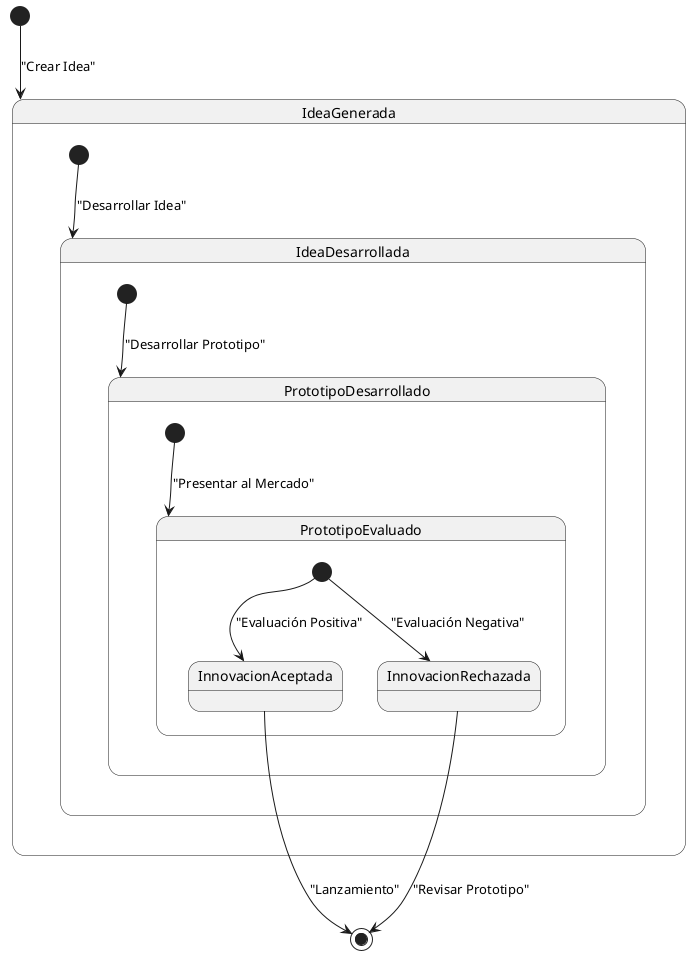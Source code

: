 @startuml
[*] --> IdeaGenerada : "Crear Idea"

state IdeaGenerada {
    [*] --> IdeaDesarrollada : "Desarrollar Idea"
}

state IdeaDesarrollada {
    [*] --> PrototipoDesarrollado : "Desarrollar Prototipo"
}

state PrototipoDesarrollado {
    [*] --> PrototipoEvaluado : "Presentar al Mercado"
}

state PrototipoEvaluado {
    [*] --> InnovacionAceptada : "Evaluación Positiva"
    [*] --> InnovacionRechazada : "Evaluación Negativa"
}

InnovacionAceptada --> [*] : "Lanzamiento"
InnovacionRechazada --> [*] : "Revisar Prototipo"
@enduml
